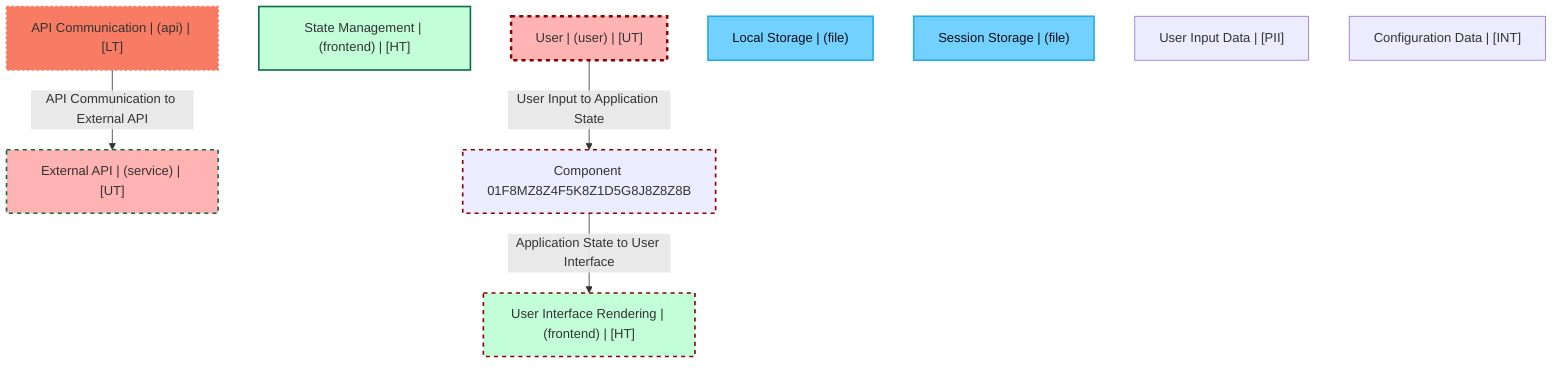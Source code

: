 graph TB
  node_01F8MZ8Z4F5K8Z1D5G8J8Z8Z8I["User | (user) | [UT]"]:::untrusted
  node_01F8MZ8Z4F5K8Z1D5G8J8Z8Z8J["External API | (service) | [UT]"]:::untrusted
  node_01F8MZ8Z4F5K8Z1D5G8J8Z8Z8D["User Interface Rendering | (frontend) | [HT]"]:::highTrust
  node_01F8MZ8Z4F5K8Z1D5G8J8Z8Z8E["State Management | (frontend) | [HT]"]:::highTrust
  node_01F8MZ8Z4F5K8Z1D5G8J8Z8Z8F["API Communication | (api) | [LT]"]:::lowTrust
  node_01F8MZ8Z4F5K8Z1D5G8J8Z8Z8G["Local Storage | (file)"]:::dataStore
  node_01F8MZ8Z4F5K8Z1D5G8J8Z8Z8H["Session Storage | (file)"]:::dataStore
  node_01F8MZ8Z4F5K8Z1D5G8J8Z8Z8A["User Input Data | [PII]"]:::dataAsset,pii
  node_01F8MZ8Z4F5K8Z1D5G8J8Z8Z8B["Component 01F8MZ8Z4F5K8Z1D5G8J8Z8Z8B"]:::process,untrusted
  node_01F8MZ8Z4F5K8Z1D5G8J8Z8Z8C["Configuration Data | [INT]"]:::dataAsset,internal

  node_01F8MZ8Z4F5K8Z1D5G8J8Z8Z8I -->|User Input to Application State| node_01F8MZ8Z4F5K8Z1D5G8J8Z8Z8B:::unencryptedFlow
  node_01F8MZ8Z4F5K8Z1D5G8J8Z8Z8B -->|Application State to User Interface| node_01F8MZ8Z4F5K8Z1D5G8J8Z8Z8D:::unencryptedFlow
  node_01F8MZ8Z4F5K8Z1D5G8J8Z8Z8F -->|API Communication to External API| node_01F8MZ8Z4F5K8Z1D5G8J8Z8Z8J:::encryptedFlow

  classDef externalEntity fill:#FFB3B3,stroke:#8B0000,stroke-width:2px,color:#0B0D17
  classDef process fill:#C2FFD8,stroke:#106B49,stroke-width:2px,color:#0B0D17
  classDef dataStore fill:#73d1ff,stroke:#29ABE2,stroke-width:2px,color:#0B0D17
  classDef dataAsset fill:#ffa1ad,stroke:#A259FF,stroke-width:2px,color:#0B0D17
  classDef untrusted fill:#FFB3B3,stroke:#8B0000,stroke-width:3px,stroke-dasharray:5 5
  classDef lowTrust fill:#f77c63,stroke:#f77c63,stroke-width:2px,stroke-dasharray:3 3
  classDef mediumTrust fill:#FFF2B3,stroke:#7A6300,stroke-width:2px
  classDef highTrust fill:#C2FFD8,stroke:#106B49,stroke-width:2px
  classDef veryHighTrust fill:#36FF8F,stroke:#36FF8F,stroke-width:3px
  classDef public fill:#C2FFD8,stroke:#106B49,stroke-width:1px
  classDef internal fill:#FFF2B3,stroke:#7A6300,stroke-width:1px
  classDef confidential fill:#FFB3B3,stroke:#8B0000,stroke-width:2px
  classDef restricted fill:#8B0000,stroke:#8B0000,stroke-width:3px
  classDef pii fill:#ffa1ad,stroke:#A259FF,stroke-width:2px
  classDef pci fill:#8B0000,stroke:#8B0000,stroke-width:3px
  classDef phi fill:#ffa1ad,stroke:#A259FF,stroke-width:3px
  classDef encryptedFlow stroke:#106B49,stroke-width:2px
  classDef unencryptedFlow stroke:#8B0000,stroke-width:2px,stroke-dasharray:5 5
  classDef authenticatedFlow stroke:#29ABE2,stroke-width:2px
  classDef trustBoundary fill:transparent,stroke:#2E3440,stroke-width:3px,stroke-dasharray:10 5